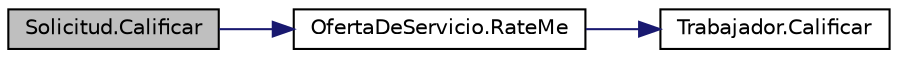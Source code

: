 digraph "Solicitud.Calificar"
{
 // INTERACTIVE_SVG=YES
 // LATEX_PDF_SIZE
  edge [fontname="Helvetica",fontsize="10",labelfontname="Helvetica",labelfontsize="10"];
  node [fontname="Helvetica",fontsize="10",shape=record];
  rankdir="LR";
  Node1 [label="Solicitud.Calificar",height=0.2,width=0.4,color="black", fillcolor="grey75", style="filled", fontcolor="black",tooltip="Método para calificar una oferta"];
  Node1 -> Node2 [color="midnightblue",fontsize="10",style="solid",fontname="Helvetica"];
  Node2 [label="OfertaDeServicio.RateMe",height=0.2,width=0.4,color="black", fillcolor="white", style="filled",URL="$classOfertaDeServicio.html#a402115d7767af8bbe973fd0238108710",tooltip="Método para calificar la oferta en cuestión"];
  Node2 -> Node3 [color="midnightblue",fontsize="10",style="solid",fontname="Helvetica"];
  Node3 [label="Trabajador.Calificar",height=0.2,width=0.4,color="black", fillcolor="white", style="filled",URL="$classTrabajador.html#a21bcdccac73ad3736c05ffa90454788d",tooltip="Método para calificar un usuario"];
}
